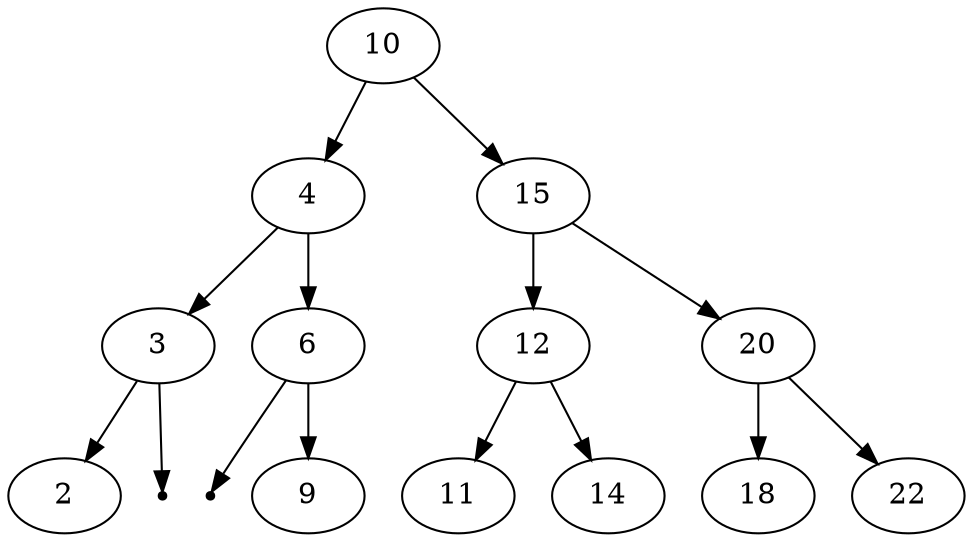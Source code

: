 digraph G{
	10;
	10 -> 4;
	4 -> 3;
	3 -> 2;
	null911529920 [shape=point];
	3 -> null911529920;
	4 -> 6;
	null778123745 [shape=point];
	6 -> null778123745;
	6 -> 9;
	10 -> 15;
	15 -> 12;
	12 -> 11;
	12 -> 14;
	15 -> 20;
	20 -> 18;
	20 -> 22;
}